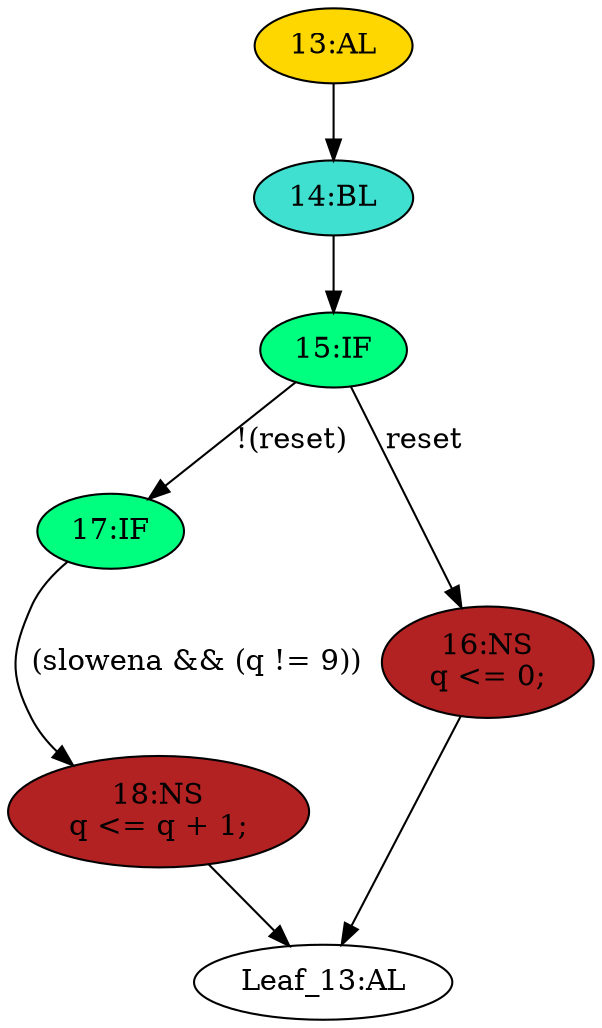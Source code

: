strict digraph "" {
	node [label="\N"];
	"17:IF"	[ast="<pyverilog.vparser.ast.IfStatement object at 0x7fedb1bae250>",
		fillcolor=springgreen,
		label="17:IF",
		statements="[]",
		style=filled,
		typ=IfStatement];
	"18:NS"	[ast="<pyverilog.vparser.ast.NonblockingSubstitution object at 0x7fedb1bae3d0>",
		fillcolor=firebrick,
		label="18:NS
q <= q + 1;",
		statements="[<pyverilog.vparser.ast.NonblockingSubstitution object at 0x7fedb1bae3d0>]",
		style=filled,
		typ=NonblockingSubstitution];
	"17:IF" -> "18:NS"	[cond="['slowena', 'q']",
		label="(slowena && (q != 9))",
		lineno=17];
	"14:BL"	[ast="<pyverilog.vparser.ast.Block object at 0x7fedb1bae710>",
		fillcolor=turquoise,
		label="14:BL",
		statements="[]",
		style=filled,
		typ=Block];
	"15:IF"	[ast="<pyverilog.vparser.ast.IfStatement object at 0x7fedb1bae750>",
		fillcolor=springgreen,
		label="15:IF",
		statements="[]",
		style=filled,
		typ=IfStatement];
	"14:BL" -> "15:IF"	[cond="[]",
		lineno=None];
	"16:NS"	[ast="<pyverilog.vparser.ast.NonblockingSubstitution object at 0x7fedb1bae790>",
		fillcolor=firebrick,
		label="16:NS
q <= 0;",
		statements="[<pyverilog.vparser.ast.NonblockingSubstitution object at 0x7fedb1bae790>]",
		style=filled,
		typ=NonblockingSubstitution];
	"Leaf_13:AL"	[def_var="['q']",
		label="Leaf_13:AL"];
	"16:NS" -> "Leaf_13:AL"	[cond="[]",
		lineno=None];
	"18:NS" -> "Leaf_13:AL"	[cond="[]",
		lineno=None];
	"15:IF" -> "17:IF"	[cond="['reset']",
		label="!(reset)",
		lineno=15];
	"15:IF" -> "16:NS"	[cond="['reset']",
		label=reset,
		lineno=15];
	"13:AL"	[ast="<pyverilog.vparser.ast.Always object at 0x7fedb1bae990>",
		clk_sens=True,
		fillcolor=gold,
		label="13:AL",
		sens="['clk']",
		statements="[]",
		style=filled,
		typ=Always,
		use_var="['reset', 'q', 'slowena']"];
	"13:AL" -> "14:BL"	[cond="[]",
		lineno=None];
}
